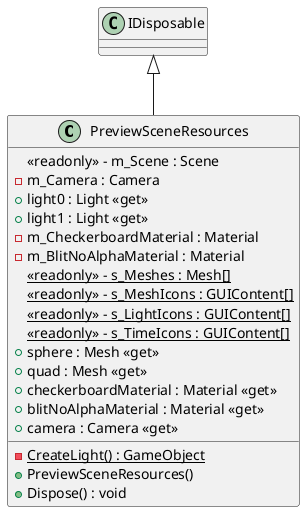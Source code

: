 @startuml
class PreviewSceneResources {
    <<readonly>> - m_Scene : Scene
    - m_Camera : Camera
    + light0 : Light <<get>>
    + light1 : Light <<get>>
    - m_CheckerboardMaterial : Material
    - m_BlitNoAlphaMaterial : Material
    {static} <<readonly>> - s_Meshes : Mesh[]
    {static} <<readonly>> - s_MeshIcons : GUIContent[]
    {static} <<readonly>> - s_LightIcons : GUIContent[]
    {static} <<readonly>> - s_TimeIcons : GUIContent[]
    {static} - CreateLight() : GameObject
    + PreviewSceneResources()
    + sphere : Mesh <<get>>
    + quad : Mesh <<get>>
    + checkerboardMaterial : Material <<get>>
    + blitNoAlphaMaterial : Material <<get>>
    + camera : Camera <<get>>
    + Dispose() : void
}
IDisposable <|-- PreviewSceneResources
@enduml
